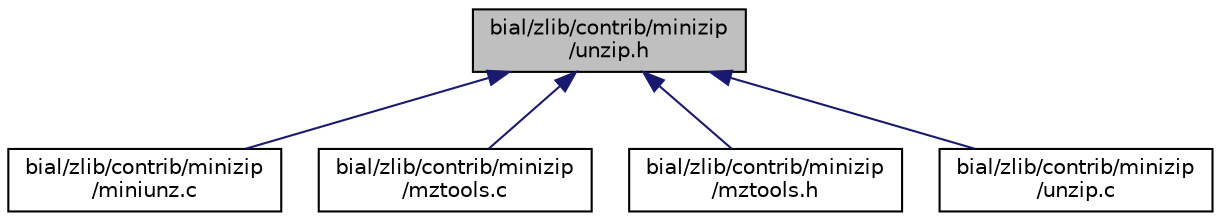 digraph "bial/zlib/contrib/minizip/unzip.h"
{
  edge [fontname="Helvetica",fontsize="10",labelfontname="Helvetica",labelfontsize="10"];
  node [fontname="Helvetica",fontsize="10",shape=record];
  Node1 [label="bial/zlib/contrib/minizip\l/unzip.h",height=0.2,width=0.4,color="black", fillcolor="grey75", style="filled", fontcolor="black"];
  Node1 -> Node2 [dir="back",color="midnightblue",fontsize="10",style="solid",fontname="Helvetica"];
  Node2 [label="bial/zlib/contrib/minizip\l/miniunz.c",height=0.2,width=0.4,color="black", fillcolor="white", style="filled",URL="$miniunz_8c.html"];
  Node1 -> Node3 [dir="back",color="midnightblue",fontsize="10",style="solid",fontname="Helvetica"];
  Node3 [label="bial/zlib/contrib/minizip\l/mztools.c",height=0.2,width=0.4,color="black", fillcolor="white", style="filled",URL="$mztools_8c.html"];
  Node1 -> Node4 [dir="back",color="midnightblue",fontsize="10",style="solid",fontname="Helvetica"];
  Node4 [label="bial/zlib/contrib/minizip\l/mztools.h",height=0.2,width=0.4,color="black", fillcolor="white", style="filled",URL="$mztools_8h.html"];
  Node1 -> Node5 [dir="back",color="midnightblue",fontsize="10",style="solid",fontname="Helvetica"];
  Node5 [label="bial/zlib/contrib/minizip\l/unzip.c",height=0.2,width=0.4,color="black", fillcolor="white", style="filled",URL="$unzip_8c.html"];
}
